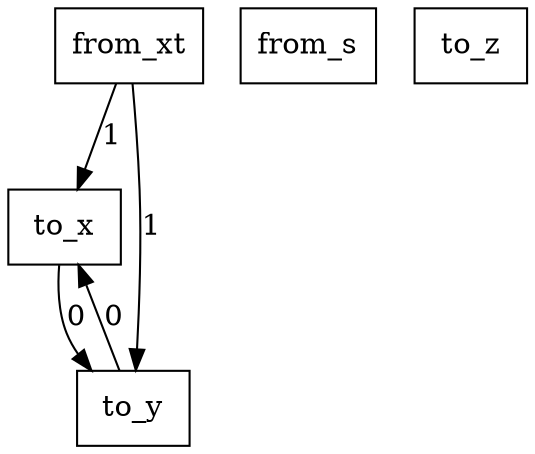 digraph {
    graph [rankdir=TB
          ,bgcolor=transparent];
    node [shape=box
         ,fillcolor=white
         ,style=filled];
    0 [label=<from_xt>];
    1 [label=<from_s>];
    2 [label=<to_x>];
    3 [label=<to_y>];
    4 [label=<to_z>];
    0 -> 2 [label=1];
    0 -> 3 [label=1];
    2 -> 3 [label=0];
    3 -> 2 [label=0];
}